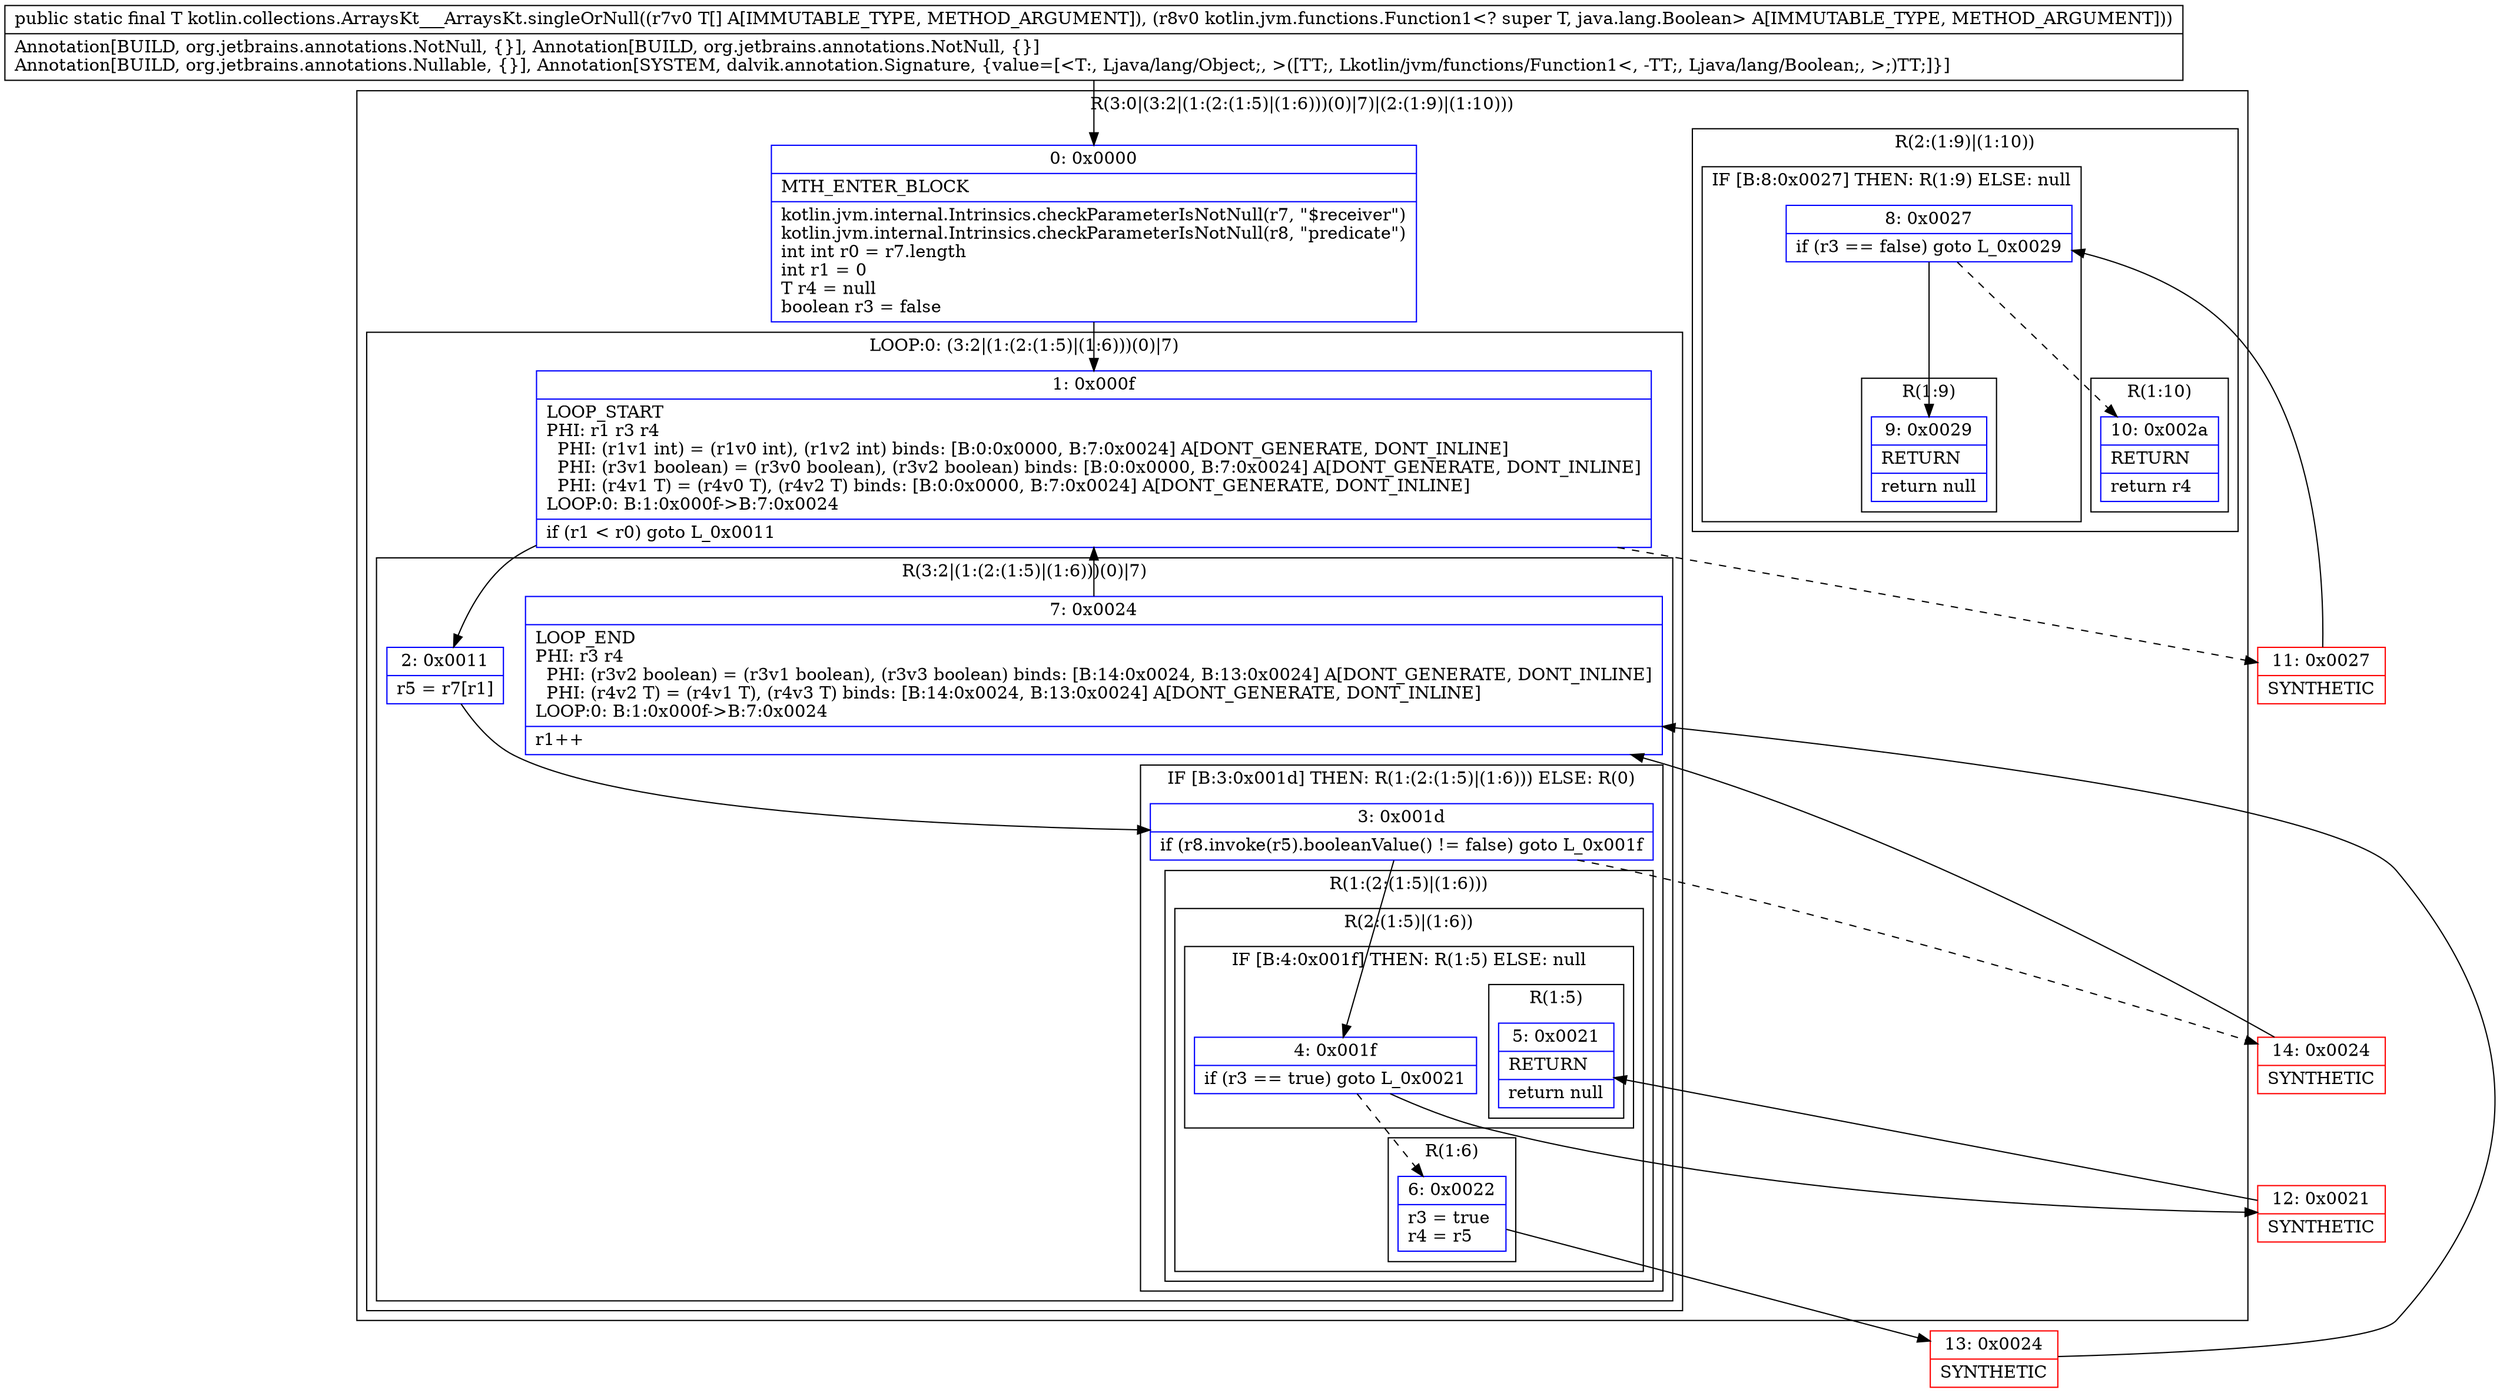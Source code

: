digraph "CFG forkotlin.collections.ArraysKt___ArraysKt.singleOrNull([Ljava\/lang\/Object;Lkotlin\/jvm\/functions\/Function1;)Ljava\/lang\/Object;" {
subgraph cluster_Region_93251059 {
label = "R(3:0|(3:2|(1:(2:(1:5)|(1:6)))(0)|7)|(2:(1:9)|(1:10)))";
node [shape=record,color=blue];
Node_0 [shape=record,label="{0\:\ 0x0000|MTH_ENTER_BLOCK\l|kotlin.jvm.internal.Intrinsics.checkParameterIsNotNull(r7, \"$receiver\")\lkotlin.jvm.internal.Intrinsics.checkParameterIsNotNull(r8, \"predicate\")\lint int r0 = r7.length\lint r1 = 0\lT r4 = null\lboolean r3 = false\l}"];
subgraph cluster_LoopRegion_1789287909 {
label = "LOOP:0: (3:2|(1:(2:(1:5)|(1:6)))(0)|7)";
node [shape=record,color=blue];
Node_1 [shape=record,label="{1\:\ 0x000f|LOOP_START\lPHI: r1 r3 r4 \l  PHI: (r1v1 int) = (r1v0 int), (r1v2 int) binds: [B:0:0x0000, B:7:0x0024] A[DONT_GENERATE, DONT_INLINE]\l  PHI: (r3v1 boolean) = (r3v0 boolean), (r3v2 boolean) binds: [B:0:0x0000, B:7:0x0024] A[DONT_GENERATE, DONT_INLINE]\l  PHI: (r4v1 T) = (r4v0 T), (r4v2 T) binds: [B:0:0x0000, B:7:0x0024] A[DONT_GENERATE, DONT_INLINE]\lLOOP:0: B:1:0x000f\-\>B:7:0x0024\l|if (r1 \< r0) goto L_0x0011\l}"];
subgraph cluster_Region_1848019235 {
label = "R(3:2|(1:(2:(1:5)|(1:6)))(0)|7)";
node [shape=record,color=blue];
Node_2 [shape=record,label="{2\:\ 0x0011|r5 = r7[r1]\l}"];
subgraph cluster_IfRegion_147383238 {
label = "IF [B:3:0x001d] THEN: R(1:(2:(1:5)|(1:6))) ELSE: R(0)";
node [shape=record,color=blue];
Node_3 [shape=record,label="{3\:\ 0x001d|if (r8.invoke(r5).booleanValue() != false) goto L_0x001f\l}"];
subgraph cluster_Region_1722022649 {
label = "R(1:(2:(1:5)|(1:6)))";
node [shape=record,color=blue];
subgraph cluster_Region_1847661877 {
label = "R(2:(1:5)|(1:6))";
node [shape=record,color=blue];
subgraph cluster_IfRegion_1698521355 {
label = "IF [B:4:0x001f] THEN: R(1:5) ELSE: null";
node [shape=record,color=blue];
Node_4 [shape=record,label="{4\:\ 0x001f|if (r3 == true) goto L_0x0021\l}"];
subgraph cluster_Region_909124705 {
label = "R(1:5)";
node [shape=record,color=blue];
Node_5 [shape=record,label="{5\:\ 0x0021|RETURN\l|return null\l}"];
}
}
subgraph cluster_Region_1727557338 {
label = "R(1:6)";
node [shape=record,color=blue];
Node_6 [shape=record,label="{6\:\ 0x0022|r3 = true\lr4 = r5\l}"];
}
}
}
subgraph cluster_Region_2041128882 {
label = "R(0)";
node [shape=record,color=blue];
}
}
Node_7 [shape=record,label="{7\:\ 0x0024|LOOP_END\lPHI: r3 r4 \l  PHI: (r3v2 boolean) = (r3v1 boolean), (r3v3 boolean) binds: [B:14:0x0024, B:13:0x0024] A[DONT_GENERATE, DONT_INLINE]\l  PHI: (r4v2 T) = (r4v1 T), (r4v3 T) binds: [B:14:0x0024, B:13:0x0024] A[DONT_GENERATE, DONT_INLINE]\lLOOP:0: B:1:0x000f\-\>B:7:0x0024\l|r1++\l}"];
}
}
subgraph cluster_Region_2387532 {
label = "R(2:(1:9)|(1:10))";
node [shape=record,color=blue];
subgraph cluster_IfRegion_1065911070 {
label = "IF [B:8:0x0027] THEN: R(1:9) ELSE: null";
node [shape=record,color=blue];
Node_8 [shape=record,label="{8\:\ 0x0027|if (r3 == false) goto L_0x0029\l}"];
subgraph cluster_Region_1724533696 {
label = "R(1:9)";
node [shape=record,color=blue];
Node_9 [shape=record,label="{9\:\ 0x0029|RETURN\l|return null\l}"];
}
}
subgraph cluster_Region_393133928 {
label = "R(1:10)";
node [shape=record,color=blue];
Node_10 [shape=record,label="{10\:\ 0x002a|RETURN\l|return r4\l}"];
}
}
}
Node_11 [shape=record,color=red,label="{11\:\ 0x0027|SYNTHETIC\l}"];
Node_12 [shape=record,color=red,label="{12\:\ 0x0021|SYNTHETIC\l}"];
Node_13 [shape=record,color=red,label="{13\:\ 0x0024|SYNTHETIC\l}"];
Node_14 [shape=record,color=red,label="{14\:\ 0x0024|SYNTHETIC\l}"];
MethodNode[shape=record,label="{public static final T kotlin.collections.ArraysKt___ArraysKt.singleOrNull((r7v0 T[] A[IMMUTABLE_TYPE, METHOD_ARGUMENT]), (r8v0 kotlin.jvm.functions.Function1\<? super T, java.lang.Boolean\> A[IMMUTABLE_TYPE, METHOD_ARGUMENT]))  | Annotation[BUILD, org.jetbrains.annotations.NotNull, \{\}], Annotation[BUILD, org.jetbrains.annotations.NotNull, \{\}]\lAnnotation[BUILD, org.jetbrains.annotations.Nullable, \{\}], Annotation[SYSTEM, dalvik.annotation.Signature, \{value=[\<T:, Ljava\/lang\/Object;, \>([TT;, Lkotlin\/jvm\/functions\/Function1\<, \-TT;, Ljava\/lang\/Boolean;, \>;)TT;]\}]\l}"];
MethodNode -> Node_0;
Node_0 -> Node_1;
Node_1 -> Node_2;
Node_1 -> Node_11[style=dashed];
Node_2 -> Node_3;
Node_3 -> Node_4;
Node_3 -> Node_14[style=dashed];
Node_4 -> Node_6[style=dashed];
Node_4 -> Node_12;
Node_6 -> Node_13;
Node_7 -> Node_1;
Node_8 -> Node_9;
Node_8 -> Node_10[style=dashed];
Node_11 -> Node_8;
Node_12 -> Node_5;
Node_13 -> Node_7;
Node_14 -> Node_7;
}

